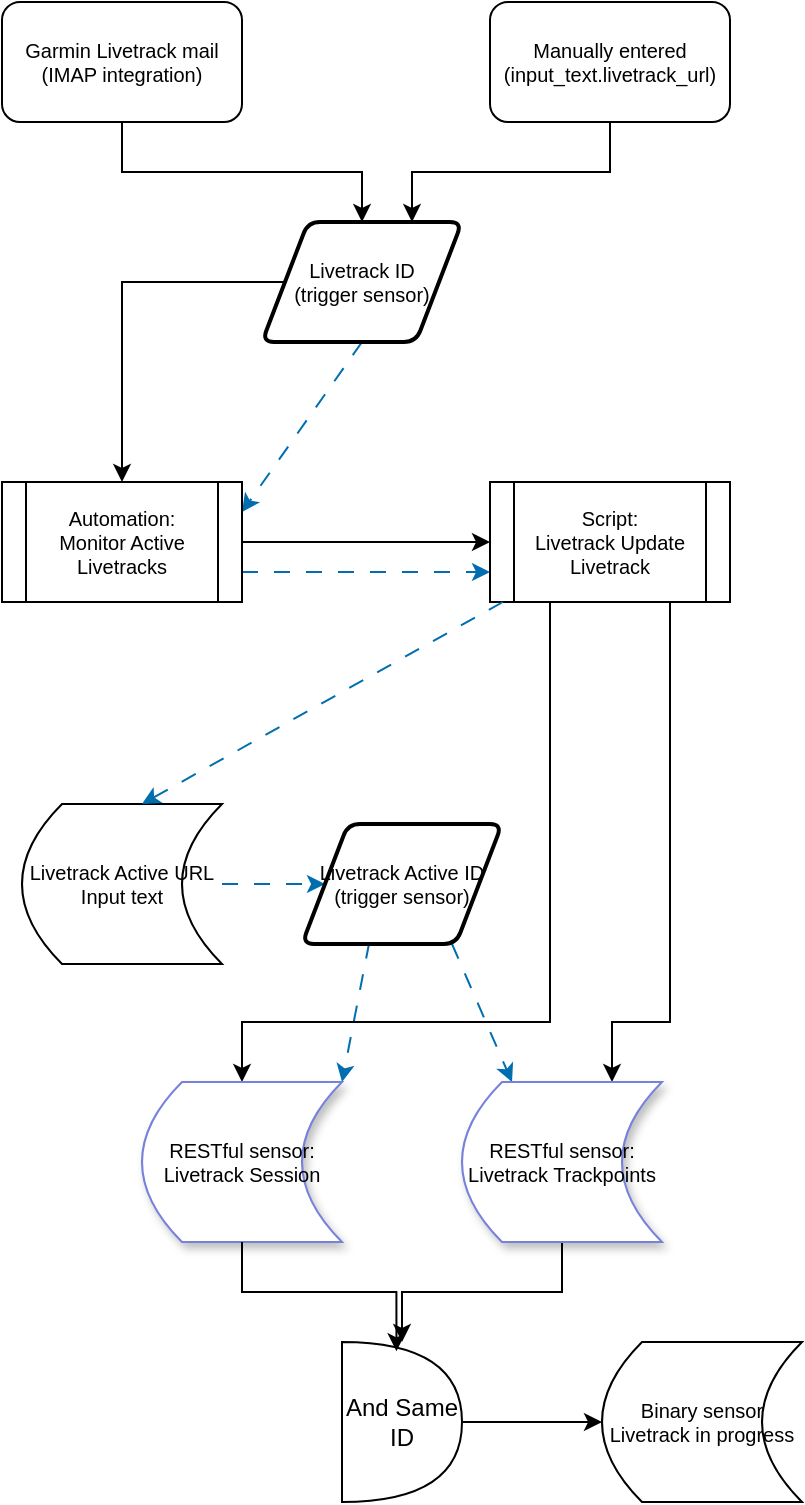 <mxfile version="22.1.21" type="device">
  <diagram name="Page-1" id="xJV4w2_0PXOz6v05_g0c">
    <mxGraphModel dx="1390" dy="789" grid="1" gridSize="10" guides="1" tooltips="1" connect="1" arrows="1" fold="1" page="1" pageScale="1" pageWidth="827" pageHeight="1169" math="0" shadow="0">
      <root>
        <mxCell id="0" />
        <mxCell id="1" parent="0" />
        <mxCell id="t80iUdr_SIEupjNzdLTd-7" style="edgeStyle=orthogonalEdgeStyle;rounded=0;orthogonalLoop=1;jettySize=auto;html=1;exitX=0.5;exitY=1;exitDx=0;exitDy=0;" parent="1" source="t80iUdr_SIEupjNzdLTd-2" target="t80iUdr_SIEupjNzdLTd-33" edge="1">
          <mxGeometry relative="1" as="geometry">
            <mxPoint x="340" y="190" as="targetPoint" />
          </mxGeometry>
        </mxCell>
        <mxCell id="t80iUdr_SIEupjNzdLTd-2" value="Garmin Livetrack mail (IMAP integration)" style="rounded=1;whiteSpace=wrap;html=1;fontSize=10;" parent="1" vertex="1">
          <mxGeometry x="170" y="80" width="120" height="60" as="geometry" />
        </mxCell>
        <mxCell id="t80iUdr_SIEupjNzdLTd-8" style="edgeStyle=orthogonalEdgeStyle;rounded=0;orthogonalLoop=1;jettySize=auto;html=1;exitX=0.5;exitY=1;exitDx=0;exitDy=0;entryX=0.75;entryY=0;entryDx=0;entryDy=0;" parent="1" source="t80iUdr_SIEupjNzdLTd-3" target="t80iUdr_SIEupjNzdLTd-33" edge="1">
          <mxGeometry relative="1" as="geometry">
            <mxPoint x="365" y="190" as="targetPoint" />
          </mxGeometry>
        </mxCell>
        <mxCell id="t80iUdr_SIEupjNzdLTd-3" value="Manually entered&lt;br style=&quot;font-size: 10px;&quot;&gt;(input_text.livetrack_url)" style="rounded=1;whiteSpace=wrap;html=1;fontSize=10;" parent="1" vertex="1">
          <mxGeometry x="414" y="80" width="120" height="60" as="geometry" />
        </mxCell>
        <mxCell id="t80iUdr_SIEupjNzdLTd-11" style="edgeStyle=orthogonalEdgeStyle;rounded=0;orthogonalLoop=1;jettySize=auto;html=1;" parent="1" source="t80iUdr_SIEupjNzdLTd-33" target="t80iUdr_SIEupjNzdLTd-9" edge="1">
          <mxGeometry relative="1" as="geometry">
            <mxPoint x="315" y="270" as="sourcePoint" />
          </mxGeometry>
        </mxCell>
        <mxCell id="t80iUdr_SIEupjNzdLTd-24" style="rounded=0;orthogonalLoop=1;jettySize=auto;html=1;exitX=0.5;exitY=1;exitDx=0;exitDy=0;dashed=1;fillColor=#1ba1e2;strokeColor=#006EAF;dashPattern=8 8;entryX=1;entryY=0.25;entryDx=0;entryDy=0;" parent="1" source="t80iUdr_SIEupjNzdLTd-33" target="t80iUdr_SIEupjNzdLTd-9" edge="1">
          <mxGeometry relative="1" as="geometry">
            <mxPoint x="349.7" y="269.68" as="sourcePoint" />
          </mxGeometry>
        </mxCell>
        <mxCell id="t80iUdr_SIEupjNzdLTd-26" style="rounded=0;orthogonalLoop=1;jettySize=auto;html=1;entryX=1;entryY=0;entryDx=0;entryDy=0;fillColor=#1ba1e2;strokeColor=#006EAF;dashed=1;dashPattern=8 8;exitX=0.336;exitY=0.99;exitDx=0;exitDy=0;exitPerimeter=0;" parent="1" source="t80iUdr_SIEupjNzdLTd-34" target="t80iUdr_SIEupjNzdLTd-14" edge="1">
          <mxGeometry relative="1" as="geometry" />
        </mxCell>
        <mxCell id="t80iUdr_SIEupjNzdLTd-27" style="rounded=0;orthogonalLoop=1;jettySize=auto;html=1;exitX=0.75;exitY=1;exitDx=0;exitDy=0;entryX=0.25;entryY=0;entryDx=0;entryDy=0;fillColor=#1ba1e2;strokeColor=#006EAF;dashed=1;dashPattern=8 8;" parent="1" source="t80iUdr_SIEupjNzdLTd-34" target="t80iUdr_SIEupjNzdLTd-15" edge="1">
          <mxGeometry relative="1" as="geometry" />
        </mxCell>
        <mxCell id="t80iUdr_SIEupjNzdLTd-13" style="edgeStyle=orthogonalEdgeStyle;rounded=0;orthogonalLoop=1;jettySize=auto;html=1;exitX=1;exitY=0.5;exitDx=0;exitDy=0;" parent="1" source="t80iUdr_SIEupjNzdLTd-9" target="t80iUdr_SIEupjNzdLTd-10" edge="1">
          <mxGeometry relative="1" as="geometry" />
        </mxCell>
        <mxCell id="t80iUdr_SIEupjNzdLTd-29" style="edgeStyle=orthogonalEdgeStyle;rounded=0;orthogonalLoop=1;jettySize=auto;html=1;exitX=1;exitY=0.75;exitDx=0;exitDy=0;entryX=0;entryY=0.75;entryDx=0;entryDy=0;fillColor=#1ba1e2;strokeColor=#006EAF;dashed=1;dashPattern=8 8;" parent="1" source="t80iUdr_SIEupjNzdLTd-9" target="t80iUdr_SIEupjNzdLTd-10" edge="1">
          <mxGeometry relative="1" as="geometry" />
        </mxCell>
        <mxCell id="t80iUdr_SIEupjNzdLTd-9" value="Automation:&lt;br style=&quot;font-size: 10px;&quot;&gt;Monitor Active Livetracks" style="shape=process;whiteSpace=wrap;html=1;backgroundOutline=1;fontSize=10;" parent="1" vertex="1">
          <mxGeometry x="170" y="320" width="120" height="60" as="geometry" />
        </mxCell>
        <mxCell id="t80iUdr_SIEupjNzdLTd-16" style="edgeStyle=orthogonalEdgeStyle;rounded=0;orthogonalLoop=1;jettySize=auto;html=1;exitX=0.25;exitY=1;exitDx=0;exitDy=0;entryX=0.5;entryY=0;entryDx=0;entryDy=0;" parent="1" source="t80iUdr_SIEupjNzdLTd-10" target="t80iUdr_SIEupjNzdLTd-14" edge="1">
          <mxGeometry relative="1" as="geometry">
            <Array as="points">
              <mxPoint x="444" y="590" />
              <mxPoint x="290" y="590" />
            </Array>
          </mxGeometry>
        </mxCell>
        <mxCell id="t80iUdr_SIEupjNzdLTd-17" style="edgeStyle=orthogonalEdgeStyle;rounded=0;orthogonalLoop=1;jettySize=auto;html=1;exitX=0.75;exitY=1;exitDx=0;exitDy=0;entryX=0.75;entryY=0;entryDx=0;entryDy=0;" parent="1" source="t80iUdr_SIEupjNzdLTd-10" target="t80iUdr_SIEupjNzdLTd-15" edge="1">
          <mxGeometry relative="1" as="geometry">
            <Array as="points">
              <mxPoint x="504" y="590" />
              <mxPoint x="475" y="590" />
            </Array>
          </mxGeometry>
        </mxCell>
        <mxCell id="t80iUdr_SIEupjNzdLTd-10" value="Script:&lt;br&gt;Livetrack Update Livetrack" style="shape=process;whiteSpace=wrap;html=1;backgroundOutline=1;fontSize=10;" parent="1" vertex="1">
          <mxGeometry x="414" y="320" width="120" height="60" as="geometry" />
        </mxCell>
        <mxCell id="t80iUdr_SIEupjNzdLTd-14" value="RESTful&amp;nbsp;sensor:&lt;br&gt;Livetrack Session" style="shape=dataStorage;whiteSpace=wrap;html=1;fixedSize=1;fontSize=10;shadow=1;strokeColor=#7581db;" parent="1" vertex="1">
          <mxGeometry x="240" y="620" width="100" height="80" as="geometry" />
        </mxCell>
        <mxCell id="t80iUdr_SIEupjNzdLTd-20" style="edgeStyle=orthogonalEdgeStyle;rounded=0;orthogonalLoop=1;jettySize=auto;html=1;exitX=0.5;exitY=1;exitDx=0;exitDy=0;" parent="1" source="t80iUdr_SIEupjNzdLTd-15" target="t80iUdr_SIEupjNzdLTd-18" edge="1">
          <mxGeometry relative="1" as="geometry" />
        </mxCell>
        <mxCell id="t80iUdr_SIEupjNzdLTd-15" value="RESTful&amp;nbsp;sensor:&lt;br&gt;Livetrack Trackpoints" style="shape=dataStorage;whiteSpace=wrap;html=1;fixedSize=1;fontSize=10;shadow=1;strokeColor=#7581db;" parent="1" vertex="1">
          <mxGeometry x="400" y="620" width="100" height="80" as="geometry" />
        </mxCell>
        <mxCell id="t80iUdr_SIEupjNzdLTd-22" style="edgeStyle=orthogonalEdgeStyle;rounded=0;orthogonalLoop=1;jettySize=auto;html=1;exitX=1;exitY=0.5;exitDx=0;exitDy=0;exitPerimeter=0;" parent="1" source="t80iUdr_SIEupjNzdLTd-18" target="t80iUdr_SIEupjNzdLTd-21" edge="1">
          <mxGeometry relative="1" as="geometry">
            <mxPoint x="380" y="820" as="sourcePoint" />
          </mxGeometry>
        </mxCell>
        <mxCell id="t80iUdr_SIEupjNzdLTd-18" value="And Same ID" style="shape=or;whiteSpace=wrap;html=1;" parent="1" vertex="1">
          <mxGeometry x="340" y="750" width="60" height="80" as="geometry" />
        </mxCell>
        <mxCell id="t80iUdr_SIEupjNzdLTd-19" style="edgeStyle=orthogonalEdgeStyle;rounded=0;orthogonalLoop=1;jettySize=auto;html=1;exitX=0.5;exitY=1;exitDx=0;exitDy=0;entryX=0.454;entryY=0.058;entryDx=0;entryDy=0;entryPerimeter=0;" parent="1" source="t80iUdr_SIEupjNzdLTd-14" target="t80iUdr_SIEupjNzdLTd-18" edge="1">
          <mxGeometry relative="1" as="geometry" />
        </mxCell>
        <mxCell id="t80iUdr_SIEupjNzdLTd-21" value="Binary sensor&lt;br&gt;Livetrack in progress" style="shape=dataStorage;whiteSpace=wrap;html=1;fixedSize=1;fontSize=10;" parent="1" vertex="1">
          <mxGeometry x="470" y="750" width="100" height="80" as="geometry" />
        </mxCell>
        <mxCell id="t80iUdr_SIEupjNzdLTd-37" style="edgeStyle=orthogonalEdgeStyle;rounded=0;orthogonalLoop=1;jettySize=auto;html=1;exitX=1;exitY=0.5;exitDx=0;exitDy=0;entryX=0;entryY=0.5;entryDx=0;entryDy=0;dashed=1;dashPattern=8 8;fillColor=#1ba1e2;strokeColor=#006EAF;" parent="1" source="t80iUdr_SIEupjNzdLTd-30" target="t80iUdr_SIEupjNzdLTd-34" edge="1">
          <mxGeometry relative="1" as="geometry" />
        </mxCell>
        <mxCell id="t80iUdr_SIEupjNzdLTd-30" value="Livetrack Active URL&lt;br&gt;Input text" style="shape=dataStorage;whiteSpace=wrap;html=1;fixedSize=1;fontSize=10;" parent="1" vertex="1">
          <mxGeometry x="180" y="481" width="100" height="80" as="geometry" />
        </mxCell>
        <mxCell id="t80iUdr_SIEupjNzdLTd-31" style="rounded=0;orthogonalLoop=1;jettySize=auto;html=1;entryX=0.6;entryY=0;entryDx=0;entryDy=0;fillColor=#1ba1e2;strokeColor=#006EAF;dashed=1;dashPattern=8 8;entryPerimeter=0;" parent="1" source="t80iUdr_SIEupjNzdLTd-10" target="t80iUdr_SIEupjNzdLTd-30" edge="1">
          <mxGeometry relative="1" as="geometry">
            <mxPoint x="300" y="375" as="sourcePoint" />
            <mxPoint x="424" y="375" as="targetPoint" />
          </mxGeometry>
        </mxCell>
        <mxCell id="t80iUdr_SIEupjNzdLTd-33" value="Livetrack ID&lt;br&gt;(trigger sensor)" style="shape=parallelogram;html=1;strokeWidth=2;perimeter=parallelogramPerimeter;whiteSpace=wrap;rounded=1;arcSize=12;size=0.23;fontSize=10;" parent="1" vertex="1">
          <mxGeometry x="300" y="190" width="100" height="60" as="geometry" />
        </mxCell>
        <mxCell id="t80iUdr_SIEupjNzdLTd-34" value="Livetrack Active ID&lt;br&gt;(trigger sensor)" style="shape=parallelogram;html=1;strokeWidth=2;perimeter=parallelogramPerimeter;whiteSpace=wrap;rounded=1;arcSize=12;size=0.23;fontSize=10;" parent="1" vertex="1">
          <mxGeometry x="320" y="491" width="100" height="60" as="geometry" />
        </mxCell>
      </root>
    </mxGraphModel>
  </diagram>
</mxfile>
